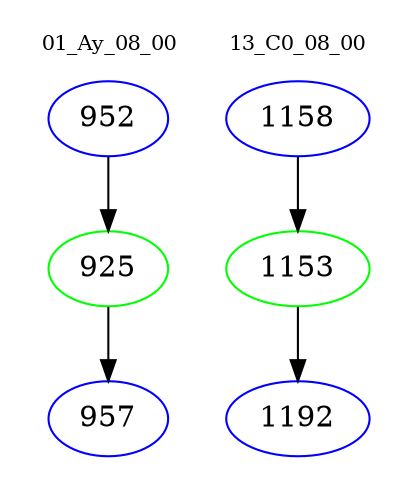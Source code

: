 digraph{
subgraph cluster_0 {
color = white
label = "01_Ay_08_00";
fontsize=10;
T0_952 [label="952", color="blue"]
T0_952 -> T0_925 [color="black"]
T0_925 [label="925", color="green"]
T0_925 -> T0_957 [color="black"]
T0_957 [label="957", color="blue"]
}
subgraph cluster_1 {
color = white
label = "13_C0_08_00";
fontsize=10;
T1_1158 [label="1158", color="blue"]
T1_1158 -> T1_1153 [color="black"]
T1_1153 [label="1153", color="green"]
T1_1153 -> T1_1192 [color="black"]
T1_1192 [label="1192", color="blue"]
}
}
